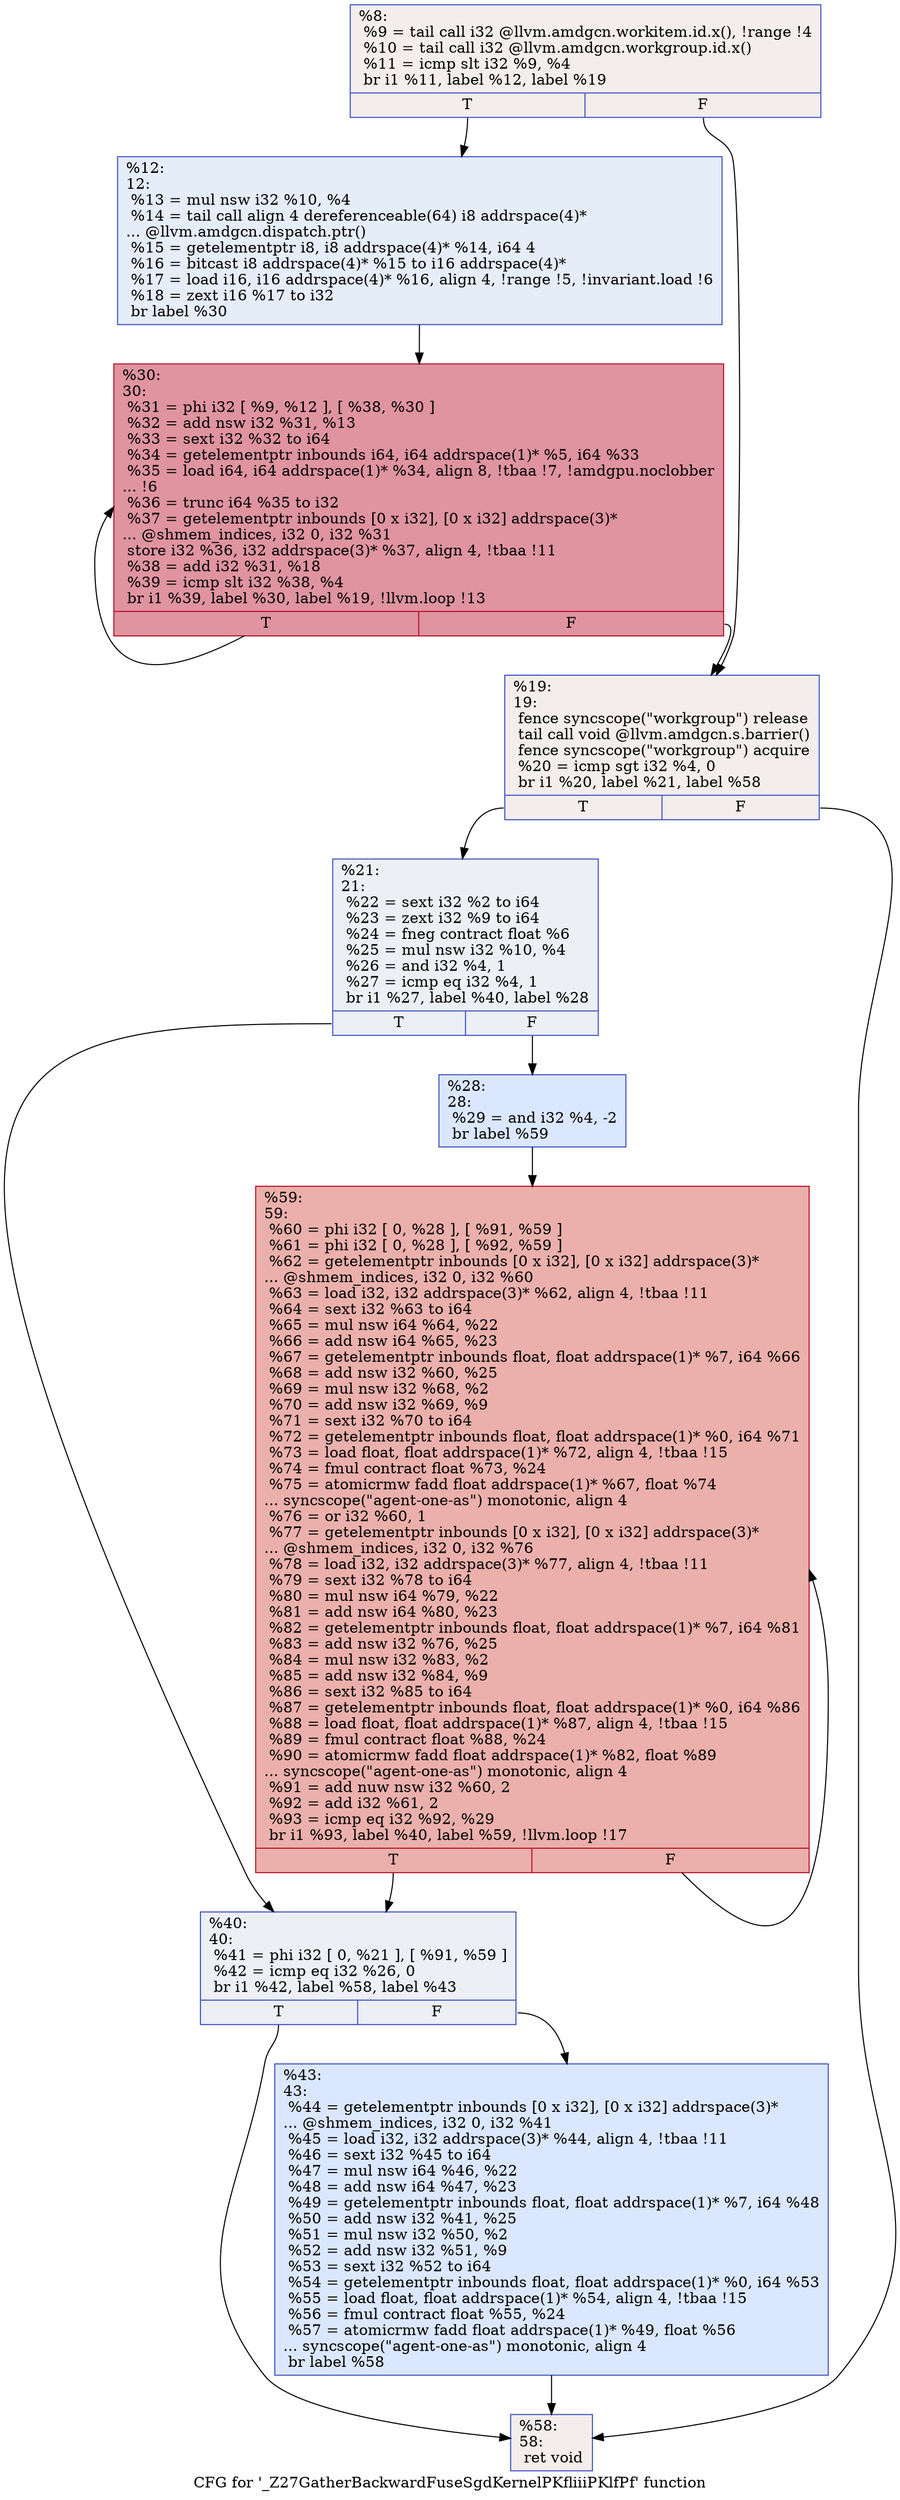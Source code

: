 digraph "CFG for '_Z27GatherBackwardFuseSgdKernelPKfliiiPKlfPf' function" {
	label="CFG for '_Z27GatherBackwardFuseSgdKernelPKfliiiPKlfPf' function";

	Node0x64d27d0 [shape=record,color="#3d50c3ff", style=filled, fillcolor="#e5d8d170",label="{%8:\l  %9 = tail call i32 @llvm.amdgcn.workitem.id.x(), !range !4\l  %10 = tail call i32 @llvm.amdgcn.workgroup.id.x()\l  %11 = icmp slt i32 %9, %4\l  br i1 %11, label %12, label %19\l|{<s0>T|<s1>F}}"];
	Node0x64d27d0:s0 -> Node0x64d3820;
	Node0x64d27d0:s1 -> Node0x64d38b0;
	Node0x64d3820 [shape=record,color="#3d50c3ff", style=filled, fillcolor="#c5d6f270",label="{%12:\l12:                                               \l  %13 = mul nsw i32 %10, %4\l  %14 = tail call align 4 dereferenceable(64) i8 addrspace(4)*\l... @llvm.amdgcn.dispatch.ptr()\l  %15 = getelementptr i8, i8 addrspace(4)* %14, i64 4\l  %16 = bitcast i8 addrspace(4)* %15 to i16 addrspace(4)*\l  %17 = load i16, i16 addrspace(4)* %16, align 4, !range !5, !invariant.load !6\l  %18 = zext i16 %17 to i32\l  br label %30\l}"];
	Node0x64d3820 -> Node0x64d4870;
	Node0x64d38b0 [shape=record,color="#3d50c3ff", style=filled, fillcolor="#e5d8d170",label="{%19:\l19:                                               \l  fence syncscope(\"workgroup\") release\l  tail call void @llvm.amdgcn.s.barrier()\l  fence syncscope(\"workgroup\") acquire\l  %20 = icmp sgt i32 %4, 0\l  br i1 %20, label %21, label %58\l|{<s0>T|<s1>F}}"];
	Node0x64d38b0:s0 -> Node0x64d4c70;
	Node0x64d38b0:s1 -> Node0x64d4d00;
	Node0x64d4c70 [shape=record,color="#3d50c3ff", style=filled, fillcolor="#d4dbe670",label="{%21:\l21:                                               \l  %22 = sext i32 %2 to i64\l  %23 = zext i32 %9 to i64\l  %24 = fneg contract float %6\l  %25 = mul nsw i32 %10, %4\l  %26 = and i32 %4, 1\l  %27 = icmp eq i32 %4, 1\l  br i1 %27, label %40, label %28\l|{<s0>T|<s1>F}}"];
	Node0x64d4c70:s0 -> Node0x64d5170;
	Node0x64d4c70:s1 -> Node0x64d51c0;
	Node0x64d51c0 [shape=record,color="#3d50c3ff", style=filled, fillcolor="#aec9fc70",label="{%28:\l28:                                               \l  %29 = and i32 %4, -2\l  br label %59\l}"];
	Node0x64d51c0 -> Node0x64d53c0;
	Node0x64d4870 [shape=record,color="#b70d28ff", style=filled, fillcolor="#b70d2870",label="{%30:\l30:                                               \l  %31 = phi i32 [ %9, %12 ], [ %38, %30 ]\l  %32 = add nsw i32 %31, %13\l  %33 = sext i32 %32 to i64\l  %34 = getelementptr inbounds i64, i64 addrspace(1)* %5, i64 %33\l  %35 = load i64, i64 addrspace(1)* %34, align 8, !tbaa !7, !amdgpu.noclobber\l... !6\l  %36 = trunc i64 %35 to i32\l  %37 = getelementptr inbounds [0 x i32], [0 x i32] addrspace(3)*\l... @shmem_indices, i32 0, i32 %31\l  store i32 %36, i32 addrspace(3)* %37, align 4, !tbaa !11\l  %38 = add i32 %31, %18\l  %39 = icmp slt i32 %38, %4\l  br i1 %39, label %30, label %19, !llvm.loop !13\l|{<s0>T|<s1>F}}"];
	Node0x64d4870:s0 -> Node0x64d4870;
	Node0x64d4870:s1 -> Node0x64d38b0;
	Node0x64d5170 [shape=record,color="#3d50c3ff", style=filled, fillcolor="#d4dbe670",label="{%40:\l40:                                               \l  %41 = phi i32 [ 0, %21 ], [ %91, %59 ]\l  %42 = icmp eq i32 %26, 0\l  br i1 %42, label %58, label %43\l|{<s0>T|<s1>F}}"];
	Node0x64d5170:s0 -> Node0x64d4d00;
	Node0x64d5170:s1 -> Node0x64d6780;
	Node0x64d6780 [shape=record,color="#3d50c3ff", style=filled, fillcolor="#aec9fc70",label="{%43:\l43:                                               \l  %44 = getelementptr inbounds [0 x i32], [0 x i32] addrspace(3)*\l... @shmem_indices, i32 0, i32 %41\l  %45 = load i32, i32 addrspace(3)* %44, align 4, !tbaa !11\l  %46 = sext i32 %45 to i64\l  %47 = mul nsw i64 %46, %22\l  %48 = add nsw i64 %47, %23\l  %49 = getelementptr inbounds float, float addrspace(1)* %7, i64 %48\l  %50 = add nsw i32 %41, %25\l  %51 = mul nsw i32 %50, %2\l  %52 = add nsw i32 %51, %9\l  %53 = sext i32 %52 to i64\l  %54 = getelementptr inbounds float, float addrspace(1)* %0, i64 %53\l  %55 = load float, float addrspace(1)* %54, align 4, !tbaa !15\l  %56 = fmul contract float %55, %24\l  %57 = atomicrmw fadd float addrspace(1)* %49, float %56\l... syncscope(\"agent-one-as\") monotonic, align 4\l  br label %58\l}"];
	Node0x64d6780 -> Node0x64d4d00;
	Node0x64d4d00 [shape=record,color="#3d50c3ff", style=filled, fillcolor="#e5d8d170",label="{%58:\l58:                                               \l  ret void\l}"];
	Node0x64d53c0 [shape=record,color="#b70d28ff", style=filled, fillcolor="#d24b4070",label="{%59:\l59:                                               \l  %60 = phi i32 [ 0, %28 ], [ %91, %59 ]\l  %61 = phi i32 [ 0, %28 ], [ %92, %59 ]\l  %62 = getelementptr inbounds [0 x i32], [0 x i32] addrspace(3)*\l... @shmem_indices, i32 0, i32 %60\l  %63 = load i32, i32 addrspace(3)* %62, align 4, !tbaa !11\l  %64 = sext i32 %63 to i64\l  %65 = mul nsw i64 %64, %22\l  %66 = add nsw i64 %65, %23\l  %67 = getelementptr inbounds float, float addrspace(1)* %7, i64 %66\l  %68 = add nsw i32 %60, %25\l  %69 = mul nsw i32 %68, %2\l  %70 = add nsw i32 %69, %9\l  %71 = sext i32 %70 to i64\l  %72 = getelementptr inbounds float, float addrspace(1)* %0, i64 %71\l  %73 = load float, float addrspace(1)* %72, align 4, !tbaa !15\l  %74 = fmul contract float %73, %24\l  %75 = atomicrmw fadd float addrspace(1)* %67, float %74\l... syncscope(\"agent-one-as\") monotonic, align 4\l  %76 = or i32 %60, 1\l  %77 = getelementptr inbounds [0 x i32], [0 x i32] addrspace(3)*\l... @shmem_indices, i32 0, i32 %76\l  %78 = load i32, i32 addrspace(3)* %77, align 4, !tbaa !11\l  %79 = sext i32 %78 to i64\l  %80 = mul nsw i64 %79, %22\l  %81 = add nsw i64 %80, %23\l  %82 = getelementptr inbounds float, float addrspace(1)* %7, i64 %81\l  %83 = add nsw i32 %76, %25\l  %84 = mul nsw i32 %83, %2\l  %85 = add nsw i32 %84, %9\l  %86 = sext i32 %85 to i64\l  %87 = getelementptr inbounds float, float addrspace(1)* %0, i64 %86\l  %88 = load float, float addrspace(1)* %87, align 4, !tbaa !15\l  %89 = fmul contract float %88, %24\l  %90 = atomicrmw fadd float addrspace(1)* %82, float %89\l... syncscope(\"agent-one-as\") monotonic, align 4\l  %91 = add nuw nsw i32 %60, 2\l  %92 = add i32 %61, 2\l  %93 = icmp eq i32 %92, %29\l  br i1 %93, label %40, label %59, !llvm.loop !17\l|{<s0>T|<s1>F}}"];
	Node0x64d53c0:s0 -> Node0x64d5170;
	Node0x64d53c0:s1 -> Node0x64d53c0;
}
